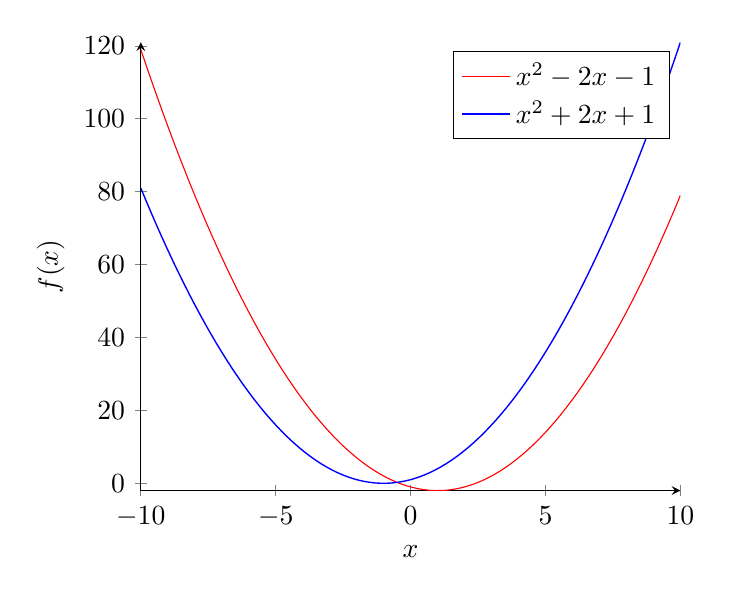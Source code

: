 % -*- root: ./main_tikz.tex -*-
%
\begin{tikzpicture}
\begin{axis}[
    axis lines = left,
    xlabel = $x$,
    ylabel = {$f(x)$},
]
%Below the red parabola is defined
\addplot [
    domain=-10:10, 
    samples=100, 
    color=red,
]
{x^2 - 2*x - 1};
\addlegendentry{$x^2 - 2x - 1$}
%Here the blue parabloa is defined
\addplot [
    domain=-10:10, 
    samples=100, 
    color=blue,
    line width=0.5pt    
    ]
    {x^2 + 2*x + 1};
\addlegendentry{$x^2 + 2x + 1$}
 
\end{axis}
\end{tikzpicture}